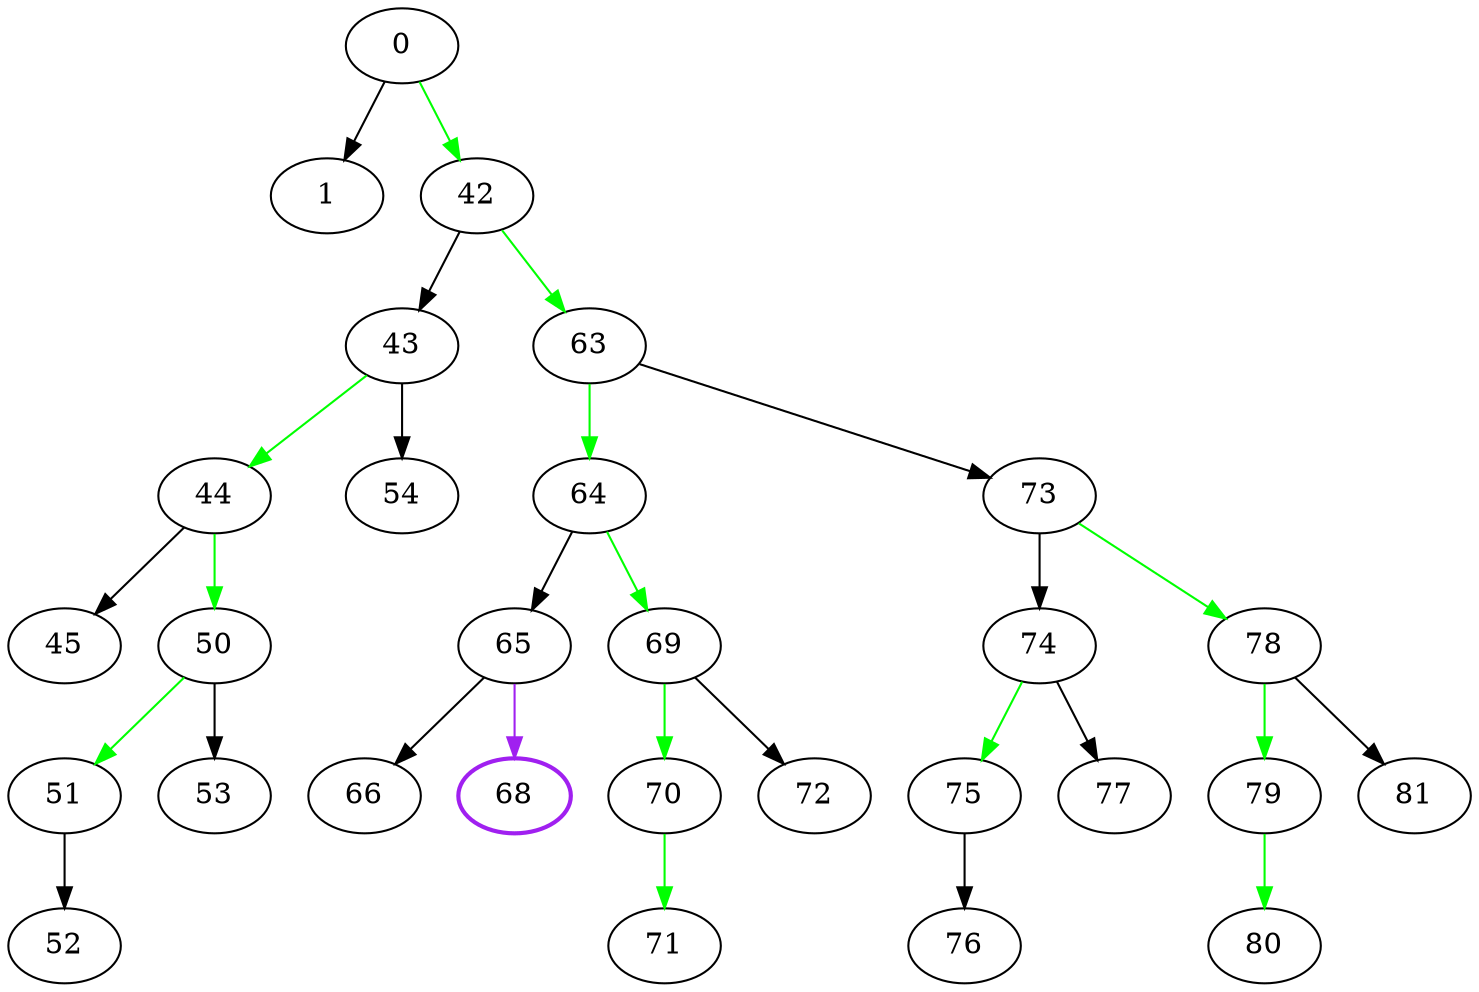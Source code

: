 digraph G {

    0 -> 1 [color="black"];
    0 -> 42 [color="green"];
    42 -> 43 [color="black"];
    42 -> 63 [color="green"];
    43 -> 44 [color="green"];
    43 -> 54 [color="black"];
    44 -> 45 [color="black"];
    44 -> 50 [color="green"];
    50 -> 51 [color="green"];
    50 -> 53 [color="black"];
    51 -> 52 [color="black"];
    63 -> 64 [color="green"];
    63 -> 73 [color="black"];
    64 -> 65 [color="black"];
    64 -> 69 [color="green"];
    65 -> 66 [color="black"];
    65 -> 68 [color="purple"];
    69 -> 70 [color="green"];
    69 -> 72 [color="black"];
    70 -> 71 [color="green"];
    73 -> 74 [color="black"];
    73 -> 78 [color="green"];
    74 -> 75 [color="green"];
    74 -> 77 [color="black"];
    75 -> 76 [color="black"];
    78 -> 79 [color="green"];
    78 -> 81 [color="black"];
    79 -> 80 [color="green"];
    68 [color=purple, style=bold];

}
